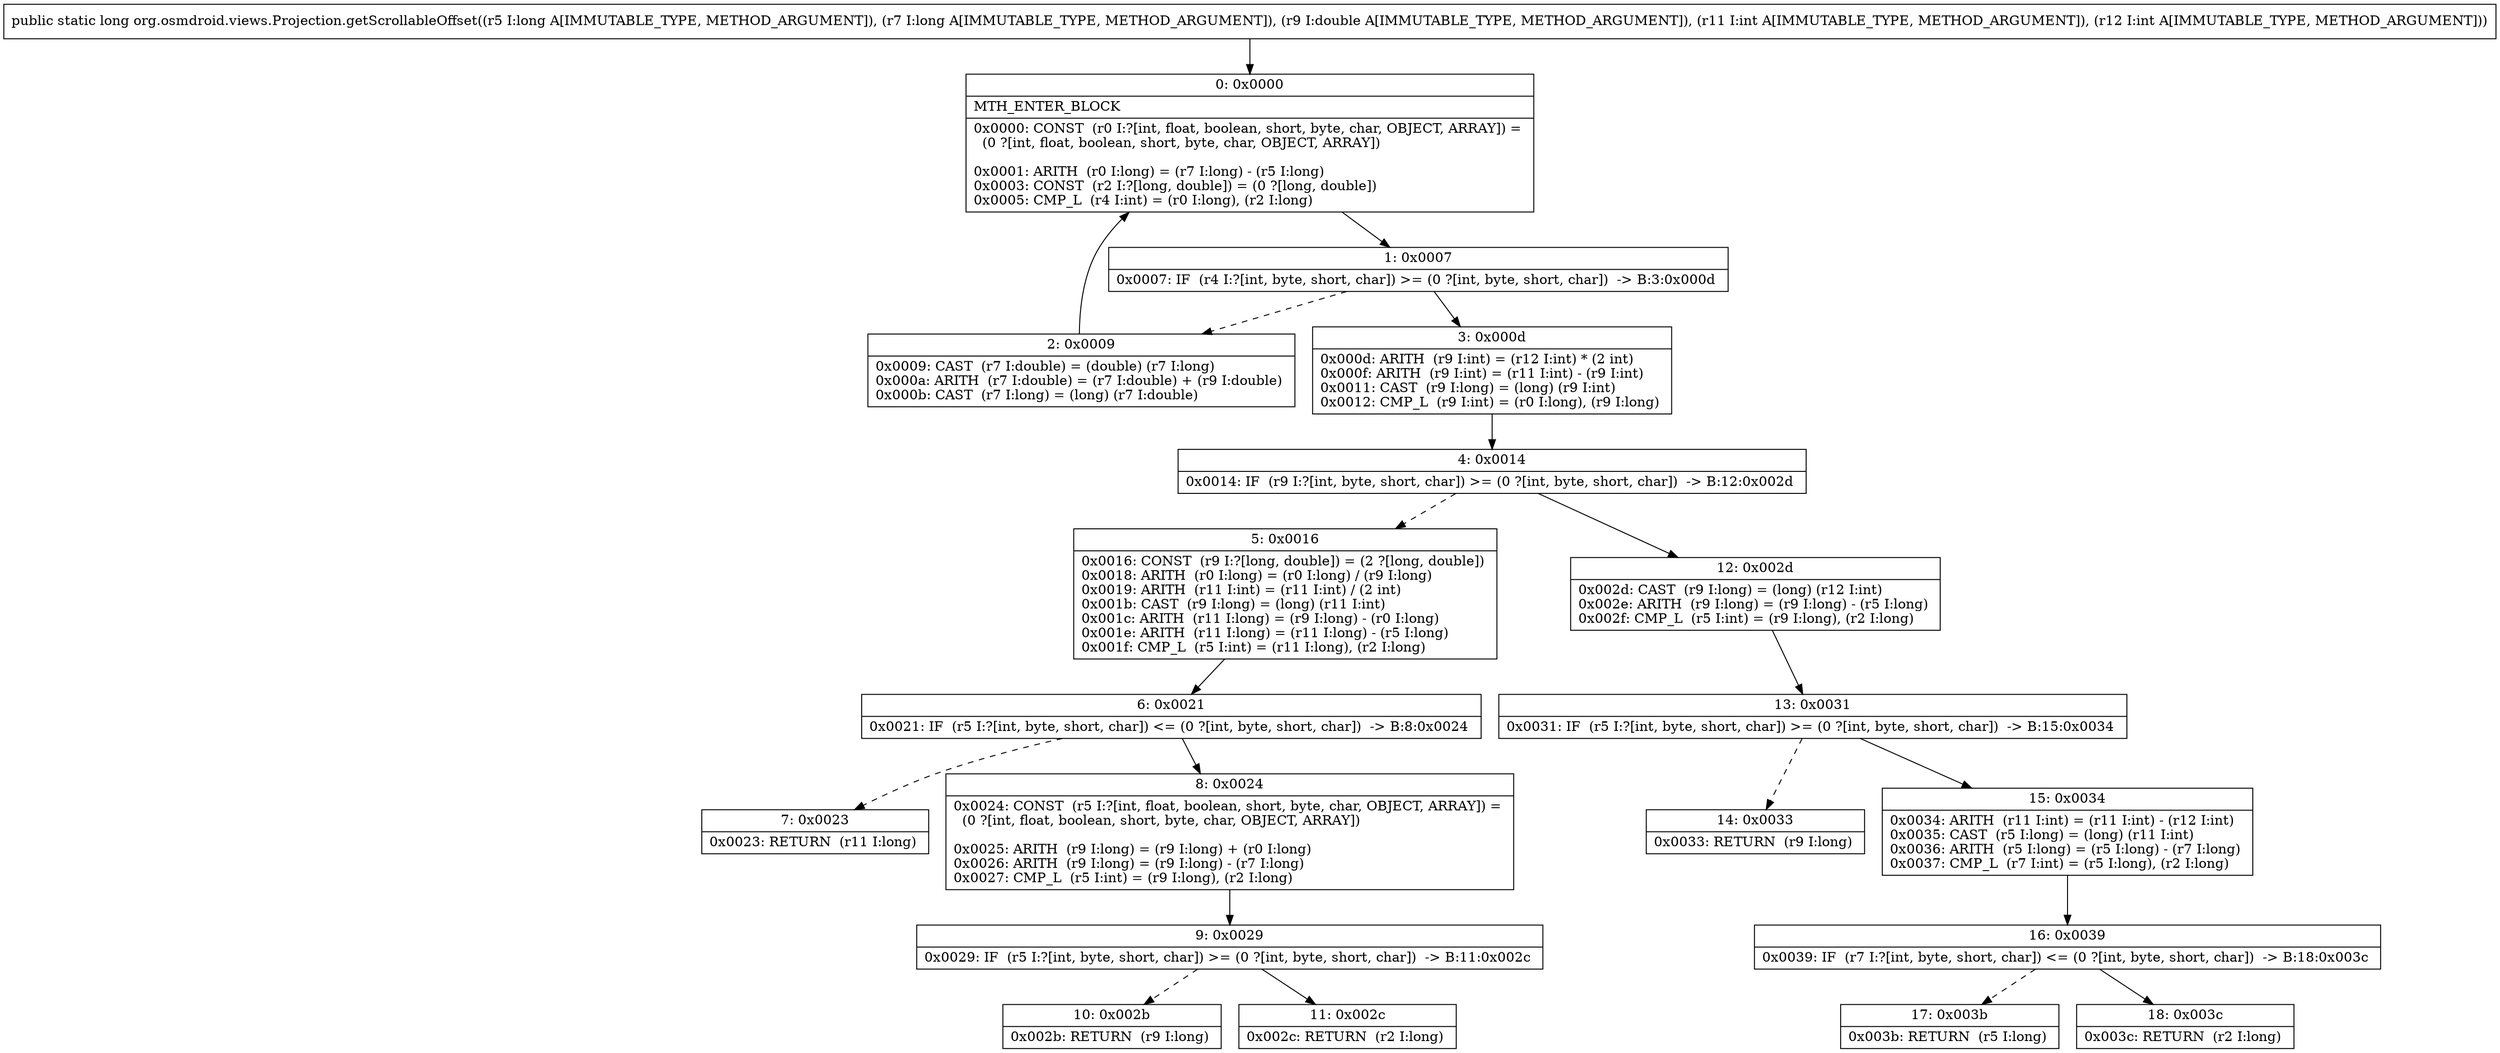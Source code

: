 digraph "CFG fororg.osmdroid.views.Projection.getScrollableOffset(JJDII)J" {
Node_0 [shape=record,label="{0\:\ 0x0000|MTH_ENTER_BLOCK\l|0x0000: CONST  (r0 I:?[int, float, boolean, short, byte, char, OBJECT, ARRAY]) = \l  (0 ?[int, float, boolean, short, byte, char, OBJECT, ARRAY])\l \l0x0001: ARITH  (r0 I:long) = (r7 I:long) \- (r5 I:long) \l0x0003: CONST  (r2 I:?[long, double]) = (0 ?[long, double]) \l0x0005: CMP_L  (r4 I:int) = (r0 I:long), (r2 I:long) \l}"];
Node_1 [shape=record,label="{1\:\ 0x0007|0x0007: IF  (r4 I:?[int, byte, short, char]) \>= (0 ?[int, byte, short, char])  \-\> B:3:0x000d \l}"];
Node_2 [shape=record,label="{2\:\ 0x0009|0x0009: CAST  (r7 I:double) = (double) (r7 I:long) \l0x000a: ARITH  (r7 I:double) = (r7 I:double) + (r9 I:double) \l0x000b: CAST  (r7 I:long) = (long) (r7 I:double) \l}"];
Node_3 [shape=record,label="{3\:\ 0x000d|0x000d: ARITH  (r9 I:int) = (r12 I:int) * (2 int) \l0x000f: ARITH  (r9 I:int) = (r11 I:int) \- (r9 I:int) \l0x0011: CAST  (r9 I:long) = (long) (r9 I:int) \l0x0012: CMP_L  (r9 I:int) = (r0 I:long), (r9 I:long) \l}"];
Node_4 [shape=record,label="{4\:\ 0x0014|0x0014: IF  (r9 I:?[int, byte, short, char]) \>= (0 ?[int, byte, short, char])  \-\> B:12:0x002d \l}"];
Node_5 [shape=record,label="{5\:\ 0x0016|0x0016: CONST  (r9 I:?[long, double]) = (2 ?[long, double]) \l0x0018: ARITH  (r0 I:long) = (r0 I:long) \/ (r9 I:long) \l0x0019: ARITH  (r11 I:int) = (r11 I:int) \/ (2 int) \l0x001b: CAST  (r9 I:long) = (long) (r11 I:int) \l0x001c: ARITH  (r11 I:long) = (r9 I:long) \- (r0 I:long) \l0x001e: ARITH  (r11 I:long) = (r11 I:long) \- (r5 I:long) \l0x001f: CMP_L  (r5 I:int) = (r11 I:long), (r2 I:long) \l}"];
Node_6 [shape=record,label="{6\:\ 0x0021|0x0021: IF  (r5 I:?[int, byte, short, char]) \<= (0 ?[int, byte, short, char])  \-\> B:8:0x0024 \l}"];
Node_7 [shape=record,label="{7\:\ 0x0023|0x0023: RETURN  (r11 I:long) \l}"];
Node_8 [shape=record,label="{8\:\ 0x0024|0x0024: CONST  (r5 I:?[int, float, boolean, short, byte, char, OBJECT, ARRAY]) = \l  (0 ?[int, float, boolean, short, byte, char, OBJECT, ARRAY])\l \l0x0025: ARITH  (r9 I:long) = (r9 I:long) + (r0 I:long) \l0x0026: ARITH  (r9 I:long) = (r9 I:long) \- (r7 I:long) \l0x0027: CMP_L  (r5 I:int) = (r9 I:long), (r2 I:long) \l}"];
Node_9 [shape=record,label="{9\:\ 0x0029|0x0029: IF  (r5 I:?[int, byte, short, char]) \>= (0 ?[int, byte, short, char])  \-\> B:11:0x002c \l}"];
Node_10 [shape=record,label="{10\:\ 0x002b|0x002b: RETURN  (r9 I:long) \l}"];
Node_11 [shape=record,label="{11\:\ 0x002c|0x002c: RETURN  (r2 I:long) \l}"];
Node_12 [shape=record,label="{12\:\ 0x002d|0x002d: CAST  (r9 I:long) = (long) (r12 I:int) \l0x002e: ARITH  (r9 I:long) = (r9 I:long) \- (r5 I:long) \l0x002f: CMP_L  (r5 I:int) = (r9 I:long), (r2 I:long) \l}"];
Node_13 [shape=record,label="{13\:\ 0x0031|0x0031: IF  (r5 I:?[int, byte, short, char]) \>= (0 ?[int, byte, short, char])  \-\> B:15:0x0034 \l}"];
Node_14 [shape=record,label="{14\:\ 0x0033|0x0033: RETURN  (r9 I:long) \l}"];
Node_15 [shape=record,label="{15\:\ 0x0034|0x0034: ARITH  (r11 I:int) = (r11 I:int) \- (r12 I:int) \l0x0035: CAST  (r5 I:long) = (long) (r11 I:int) \l0x0036: ARITH  (r5 I:long) = (r5 I:long) \- (r7 I:long) \l0x0037: CMP_L  (r7 I:int) = (r5 I:long), (r2 I:long) \l}"];
Node_16 [shape=record,label="{16\:\ 0x0039|0x0039: IF  (r7 I:?[int, byte, short, char]) \<= (0 ?[int, byte, short, char])  \-\> B:18:0x003c \l}"];
Node_17 [shape=record,label="{17\:\ 0x003b|0x003b: RETURN  (r5 I:long) \l}"];
Node_18 [shape=record,label="{18\:\ 0x003c|0x003c: RETURN  (r2 I:long) \l}"];
MethodNode[shape=record,label="{public static long org.osmdroid.views.Projection.getScrollableOffset((r5 I:long A[IMMUTABLE_TYPE, METHOD_ARGUMENT]), (r7 I:long A[IMMUTABLE_TYPE, METHOD_ARGUMENT]), (r9 I:double A[IMMUTABLE_TYPE, METHOD_ARGUMENT]), (r11 I:int A[IMMUTABLE_TYPE, METHOD_ARGUMENT]), (r12 I:int A[IMMUTABLE_TYPE, METHOD_ARGUMENT])) }"];
MethodNode -> Node_0;
Node_0 -> Node_1;
Node_1 -> Node_2[style=dashed];
Node_1 -> Node_3;
Node_2 -> Node_0;
Node_3 -> Node_4;
Node_4 -> Node_5[style=dashed];
Node_4 -> Node_12;
Node_5 -> Node_6;
Node_6 -> Node_7[style=dashed];
Node_6 -> Node_8;
Node_8 -> Node_9;
Node_9 -> Node_10[style=dashed];
Node_9 -> Node_11;
Node_12 -> Node_13;
Node_13 -> Node_14[style=dashed];
Node_13 -> Node_15;
Node_15 -> Node_16;
Node_16 -> Node_17[style=dashed];
Node_16 -> Node_18;
}

